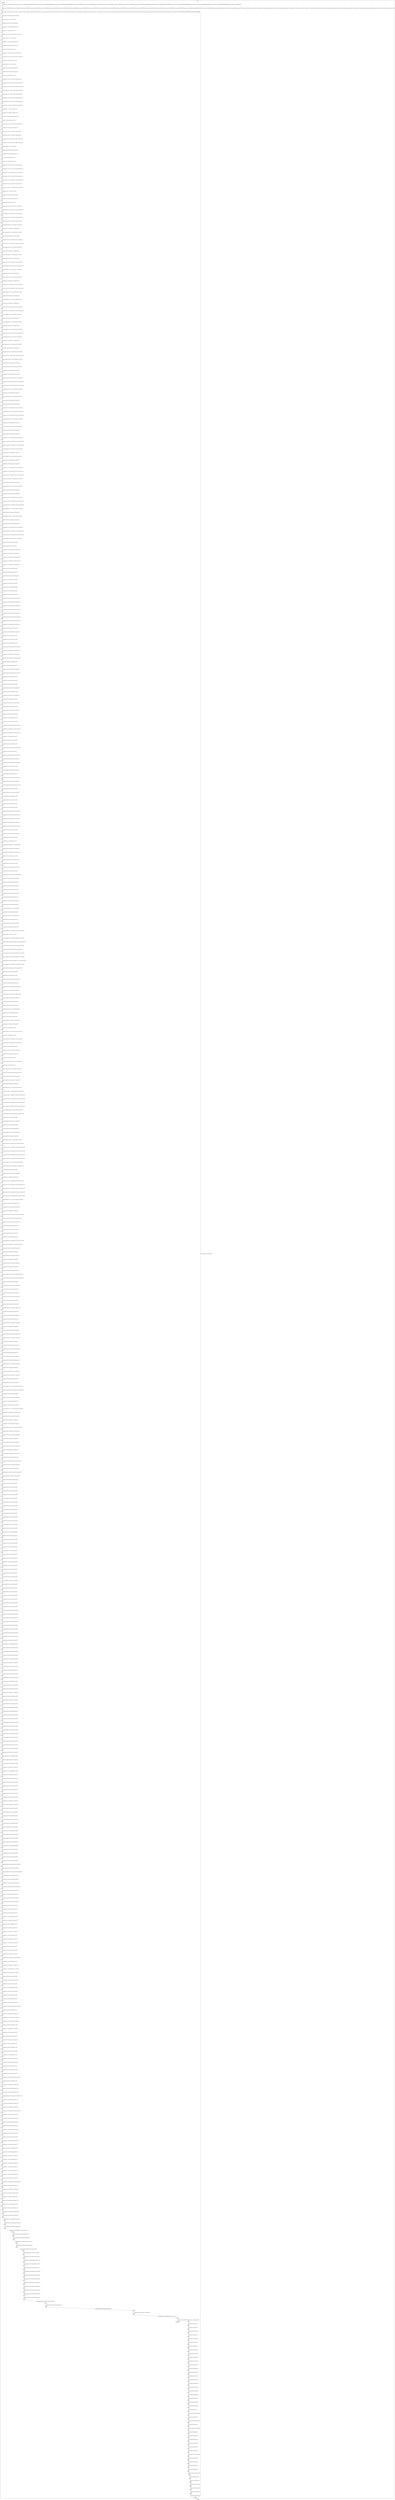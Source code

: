 digraph G {
label="Btor2XCFA";
subgraph cluster_0 {
label="main";
main_init[];
l1[];
l3[];
l4[];
l5[];
l6[];
l7[];
l8[];
l9[];
l10[];
l11[];
l12[];
l13[];
l14[];
l15[];
l16[];
l17[];
l18[];
l19[];
l20[];
l21[];
l22[];
l23[];
l24[];
l25[];
l26[];
l27[];
l28[];
l29[];
l30[];
l31[];
l32[];
l33[];
l34[];
l35[];
l36[];
l37[];
l38[];
l39[];
l40[];
l41[];
l42[];
l43[];
l44[];
l45[];
l46[];
l47[];
l48[];
l49[];
l50[];
l51[];
l52[];
l53[];
l54[];
l55[];
l56[];
l57[];
l58[];
l59[];
l60[];
l61[];
l62[];
l63[];
l64[];
l65[];
l66[];
l67[];
l68[];
l69[];
l70[];
l71[];
l72[];
l73[];
l74[];
l75[];
l76[];
l77[];
l78[];
l79[];
l80[];
l81[];
l82[];
l83[];
l84[];
l85[];
l86[];
l87[];
l88[];
l89[];
l90[];
l91[];
l92[];
l93[];
l94[];
l95[];
l96[];
l97[];
l98[];
l99[];
l100[];
l101[];
l102[];
l103[];
l104[];
l105[];
l106[];
l107[];
l108[];
l109[];
l110[];
l111[];
l112[];
l113[];
l114[];
l115[];
l116[];
l117[];
l118[];
l119[];
l120[];
l121[];
l122[];
l123[];
l124[];
l125[];
l126[];
l127[];
l128[];
l129[];
l130[];
l131[];
l132[];
l133[];
l134[];
l135[];
l136[];
l137[];
l138[];
l139[];
l140[];
l141[];
l142[];
l143[];
l144[];
l145[];
l146[];
l147[];
l148[];
l149[];
l150[];
l151[];
l152[];
l153[];
l154[];
l155[];
l156[];
l157[];
l158[];
l159[];
l160[];
l161[];
l162[];
l163[];
l164[];
l165[];
l166[];
l167[];
l168[];
l169[];
l170[];
l171[];
l172[];
l173[];
l174[];
l175[];
l176[];
l177[];
l178[];
l179[];
l180[];
l181[];
l182[];
l183[];
l184[];
l185[];
l186[];
l187[];
l188[];
l189[];
l190[];
l191[];
l192[];
l193[];
l194[];
l195[];
l196[];
l197[];
l198[];
l199[];
l200[];
l201[];
l202[];
l203[];
l204[];
l205[];
l206[];
l207[];
l208[];
l209[];
l210[];
l211[];
l212[];
l213[];
l214[];
l215[];
l216[];
l217[];
l218[];
l219[];
l220[];
l221[];
l222[];
l223[];
l224[];
l225[];
l226[];
l227[];
l228[];
l229[];
l230[];
l231[];
l232[];
l233[];
l234[];
l235[];
l236[];
l237[];
l238[];
l239[];
l240[];
l241[];
l242[];
l243[];
l244[];
l245[];
l246[];
l247[];
l248[];
l249[];
l250[];
l251[];
l252[];
l253[];
l254[];
l255[];
l256[];
l257[];
l258[];
l259[];
l260[];
l261[];
l262[];
l263[];
l264[];
l265[];
l266[];
l267[];
l268[];
l269[];
l270[];
l271[];
l272[];
l273[];
l274[];
l275[];
l276[];
l277[];
l278[];
l279[];
l280[];
l281[];
l282[];
l283[];
l284[];
l285[];
l286[];
l287[];
l288[];
l289[];
l290[];
l291[];
l292[];
l293[];
l294[];
l295[];
l296[];
l297[];
l298[];
l299[];
l300[];
l301[];
l302[];
l303[];
l304[];
l305[];
l306[];
l307[];
l308[];
l309[];
l310[];
l311[];
l312[];
l313[];
l314[];
l315[];
l316[];
l317[];
l318[];
l319[];
l320[];
l321[];
l322[];
l323[];
l324[];
l325[];
l326[];
l327[];
l328[];
l329[];
l330[];
l331[];
l332[];
l333[];
l334[];
l335[];
l336[];
l337[];
l338[];
l339[];
l340[];
l341[];
l342[];
l343[];
l344[];
l345[];
l346[];
l347[];
l348[];
l349[];
l350[];
l351[];
l352[];
l353[];
l354[];
l355[];
l356[];
l357[];
l358[];
l359[];
l360[];
l361[];
l362[];
l363[];
l364[];
l365[];
l366[];
l367[];
l368[];
l369[];
l370[];
l371[];
l372[];
l373[];
l374[];
l375[];
l376[];
l377[];
l378[];
l379[];
l380[];
l381[];
l382[];
l383[];
l384[];
l385[];
l386[];
l387[];
l388[];
l389[];
l390[];
l391[];
l392[];
l393[];
l394[];
l395[];
l396[];
l397[];
l398[];
l399[];
l400[];
l401[];
l402[];
l403[];
l404[];
l405[];
l406[];
l407[];
l408[];
l409[];
l410[];
l411[];
l412[];
l413[];
l414[];
l415[];
l416[];
l417[];
l418[];
l419[];
l420[];
l421[];
l422[];
l423[];
l424[];
l425[];
l426[];
l427[];
l428[];
l429[];
l430[];
l431[];
l432[];
l433[];
l434[];
l435[];
l436[];
l437[];
l438[];
l439[];
l440[];
l441[];
l442[];
l443[];
l444[];
l445[];
l446[];
l447[];
l448[];
l449[];
l450[];
l451[];
l452[];
l453[];
l454[];
l455[];
l456[];
l457[];
l458[];
l459[];
l460[];
l461[];
l462[];
l463[];
l464[];
l465[];
l466[];
l467[];
l468[];
l469[];
l470[];
l471[];
l472[];
l473[];
l474[];
l475[];
l476[];
l477[];
l478[];
l479[];
l480[];
l481[];
l482[];
l483[];
l484[];
l485[];
l486[];
l487[];
l488[];
l489[];
l490[];
l491[];
l492[];
l493[];
l494[];
l495[];
l496[];
l497[];
l498[];
l499[];
l500[];
l501[];
l502[];
l503[];
l504[];
l505[];
l506[];
l507[];
l508[];
l509[];
l510[];
l511[];
l512[];
l513[];
l514[];
l515[];
l516[];
l517[];
l518[];
l519[];
l520[];
l521[];
l522[];
l523[];
l524[];
l525[];
l526[];
l527[];
l528[];
l529[];
l530[];
l531[];
l532[];
l533[];
l534[];
l535[];
l536[];
l537[];
l538[];
l539[];
l540[];
l541[];
l542[];
l543[];
l544[];
l545[];
l546[];
l547[];
l548[];
l549[];
l550[];
l551[];
l552[];
l553[];
l554[];
l555[];
l556[];
l557[];
l558[];
l559[];
l560[];
l561[];
l562[];
l563[];
l564[];
l565[];
l566[];
l567[];
l568[];
l569[];
l570[];
l571[];
l572[];
l573[];
l574[];
l575[];
l576[];
l577[];
l578[];
l579[];
l580[];
l581[];
l582[];
l583[];
l584[];
l585[];
l586[];
l587[];
l588[];
l589[];
l590[];
l591[];
l592[];
l593[];
l594[];
l595[];
l596[];
l597[];
l598[];
l599[];
l600[];
l601[];
l602[];
l603[];
l604[];
l605[];
l606[];
l607[];
l608[];
l609[];
l610[];
l611[];
l612[];
l613[];
l614[];
l615[];
l616[];
l617[];
l618[];
l619[];
l620[];
l621[];
main_error[];
l622[];
l623[];
l624[];
l625[];
l626[];
l627[];
l628[];
l629[];
l630[];
l631[];
l632[];
l633[];
l634[];
l635[];
l636[];
l637[];
l638[];
l639[];
l640[];
l641[];
l642[];
l643[];
l644[];
l645[];
l646[];
l647[];
l648[];
l649[];
l650[];
l651[];
l652[];
l653[];
l654[];
l655[];
l656[];
l657[];
l658[];
l659[];
l660[];
l661[];
l662[];
l663[];
l664[];
l665[];
l666[];
l667[];
l668[];
l669[];
main_init -> l1 [label="[(assign const_5 #b00000000),(assign const_52 #b0),(assign const_106 #b00000000000000000000000000000001),(assign const_107 #b000000000000000000000000),(assign const_110 #b00000000000000000000000000000110),(assign const_130 #b00000001),(assign const_164 #b00000000),(assign const_210 #b00000010),(assign const_218 #b00000011),(assign const_226 #b00000100),(assign const_234 #b00000101),(assign const_242 #b00000000000000000000000000000000),(assign const_261 #b00000000000000000000000000000010),(assign const_271 #b00000000000000000000000000000011),(assign const_281 #b00000000000000000000000000000100),(assign const_291 #b00000000000000000000000000000101),(assign const_578 #b00000110)] "];
l3 -> l4 [label="[(havoc input_105),(havoc input_115),(havoc input_120),(havoc input_124),(havoc input_125),(havoc input_126),(havoc input_127),(havoc input_128),(havoc input_129),(havoc input_132),(havoc input_137),(havoc input_154),(havoc input_157),(havoc input_158),(havoc input_163),(havoc input_169),(havoc input_171),(havoc input_172),(havoc input_179),(havoc input_180),(havoc input_302),(havoc input_309),(havoc input_318),(havoc input_320),(havoc input_322),(havoc input_324),(havoc input_326),(havoc input_328),(havoc input_368),(havoc input_370),(havoc input_372),(havoc input_380),(havoc input_398),(havoc input_400),(havoc input_402)] "];
l4 -> l5 [label="[(assign binary_103 (bvand state_61 (bvnot state_101)))] "];
l5 -> l6 [label="[(assign binary_108 (++ const_107 state_6))] "];
l6 -> l7 [label="[(assign binary_109 (bvadd const_106 binary_108))] "];
l7 -> l8 [label="[(assign binary_111 (bvsrem binary_109 const_110))] "];
l8 -> l9 [label="[(assign slice_112 (extract binary_111 0 8))] "];
l9 -> l10 [label="[(assign ternary_113 (ite (= input_105 #b1) slice_112 state_6))] "];
l10 -> l11 [label="[(assign binary_116 (++ const_107 state_24))] "];
l11 -> l12 [label="[(assign binary_117 (bvadd const_106 binary_116))] "];
l12 -> l13 [label="[(assign binary_118 (bvsrem binary_117 const_110))] "];
l13 -> l14 [label="[(assign slice_119 (extract binary_118 0 8))] "];
l14 -> l15 [label="[(assign ternary_121 (ite (= input_120 #b1) state_20 state_8))] "];
l15 -> l16 [label="[(assign ternary_122 (ite (= input_115 #b1) slice_119 ternary_121))] "];
l16 -> l17 [label="[(assign binary_131 (bvxor const_130 state_12))] "];
l17 -> l18 [label="[(assign binary_133 (++ const_107 state_14))] "];
l18 -> l19 [label="[(assign binary_134 (bvadd const_106 binary_133))] "];
l19 -> l20 [label="[(assign binary_135 (bvsrem binary_134 const_110))] "];
l20 -> l21 [label="[(assign slice_136 (extract binary_135 0 8))] "];
l21 -> l22 [label="[(assign ternary_138 (ite (= input_137 #b1) state_16 state_10))] "];
l22 -> l23 [label="[(assign ternary_139 (ite (= input_132 #b1) slice_136 ternary_138))] "];
l23 -> l24 [label="[(assign ternary_140 (ite (= input_129 #b1) binary_131 ternary_139))] "];
l24 -> l25 [label="[(assign ternary_141 (ite (= input_128 #b1) state_24 ternary_140))] "];
l25 -> l26 [label="[(assign ternary_142 (ite (= input_127 #b1) state_26 ternary_141))] "];
l26 -> l27 [label="[(assign ternary_143 (ite (= input_126 #b1) state_18 ternary_142))] "];
l27 -> l28 [label="[(assign ternary_144 (ite (= input_125 #b1) state_20 ternary_143))] "];
l28 -> l29 [label="[(assign ternary_145 (ite (= input_124 #b1) slice_119 ternary_144))] "];
l29 -> l30 [label="[(assign binary_147 (++ const_107 binary_131))] "];
l30 -> l31 [label="[(assign binary_148 (bvadd const_106 binary_147))] "];
l31 -> l32 [label="[(assign binary_149 (bvsrem binary_148 const_110))] "];
l32 -> l33 [label="[(assign slice_150 (extract binary_149 0 8))] "];
l33 -> l34 [label="[(assign ternary_151 (ite (= input_129 #b1) slice_150 binary_131))] "];
l34 -> l35 [label="[(assign binary_152 (bvxor const_130 ternary_151))] "];
l35 -> l36 [label="[(assign ternary_155 (ite (= input_154 #b1) state_16 state_14))] "];
l36 -> l37 [label="[(assign ternary_159 (ite (= input_105 #b1) state_6 state_16))] "];
l37 -> l38 [label="[(assign ternary_160 (ite (= input_158 #b1) state_10 ternary_159))] "];
l38 -> l39 [label="[(assign ternary_161 (ite (= input_157 #b1) state_10 ternary_160))] "];
l39 -> l40 [label="[(assign binary_165 (++ const_107 state_18))] "];
l40 -> l41 [label="[(assign binary_166 (bvadd const_106 binary_165))] "];
l41 -> l42 [label="[(assign binary_167 (bvsrem binary_166 const_110))] "];
l42 -> l43 [label="[(assign slice_168 (extract binary_167 0 8))] "];
l43 -> l44 [label="[(assign slice_170 (extract binary_166 0 8))] "];
l44 -> l45 [label="[(assign ternary_173 (ite (= input_172 #b1) slice_119 state_18))] "];
l45 -> l46 [label="[(assign ternary_174 (ite (= input_171 #b1) slice_168 ternary_173))] "];
l46 -> l47 [label="[(assign ternary_175 (ite (= input_169 #b1) slice_170 ternary_174))] "];
l47 -> l48 [label="[(assign ternary_176 (ite (= input_126 #b1) slice_168 ternary_175))] "];
l48 -> l49 [label="[(assign ternary_177 (ite (= input_163 #b1) const_164 ternary_176))] "];
l49 -> l50 [label="[(assign ternary_181 (ite (= input_180 #b1) state_10 state_20))] "];
l50 -> l51 [label="[(assign ternary_182 (ite (= input_179 #b1) state_10 ternary_181))] "];
l51 -> l52 [label="[(assign binary_184 (++ const_107 state_22))] "];
l52 -> l53 [label="[(assign binary_185 (bvadd const_106 binary_184))] "];
l53 -> l54 [label="[(assign binary_186 (bvsrem binary_185 const_110))] "];
l54 -> l55 [label="[(assign slice_187 (extract binary_186 0 8))] "];
l55 -> l56 [label="[(assign ternary_188 (ite (= input_120 #b1) slice_187 state_22))] "];
l56 -> l57 [label="[(assign ternary_189 (ite (= input_128 #b1) const_164 ternary_188))] "];
l57 -> l58 [label="[(assign ternary_191 (ite (= input_120 #b1) slice_119 state_24))] "];
l58 -> l59 [label="[(assign ternary_192 (ite (= input_115 #b1) slice_119 ternary_191))] "];
l59 -> l60 [label="[(assign ternary_194 (ite (= input_128 #b1) state_24 state_26))] "];
l60 -> l61 [label="[(assign comparison_196 (ite (= const_164 slice_119) #b1 #b0))] "];
l61 -> l62 [label="[(assign binary_197 (bvand input_115 comparison_196))] "];
l62 -> l63 [label="[(assign comparison_198 (ite (= const_164 state_20) #b1 #b0))] "];
l63 -> l64 [label="[(assign binary_199 (bvand input_172 comparison_198))] "];
l64 -> l65 [label="[(assign ternary_200 (ite (= binary_199 #b1) const_130 state_28))] "];
l65 -> l66 [label="[(assign ternary_201 (ite (= binary_197 #b1) const_164 ternary_200))] "];
l66 -> l67 [label="[(assign comparison_203 (ite (= const_130 slice_119) #b1 #b0))] "];
l67 -> l68 [label="[(assign binary_204 (bvand input_115 comparison_203))] "];
l68 -> l69 [label="[(assign comparison_205 (ite (= const_130 state_20) #b1 #b0))] "];
l69 -> l70 [label="[(assign binary_206 (bvand input_172 comparison_205))] "];
l70 -> l71 [label="[(assign ternary_207 (ite (= binary_206 #b1) const_130 state_30))] "];
l71 -> l72 [label="[(assign ternary_208 (ite (= binary_204 #b1) const_164 ternary_207))] "];
l72 -> l73 [label="[(assign comparison_211 (ite (= const_210 slice_119) #b1 #b0))] "];
l73 -> l74 [label="[(assign binary_212 (bvand input_115 comparison_211))] "];
l74 -> l75 [label="[(assign comparison_213 (ite (= const_210 state_20) #b1 #b0))] "];
l75 -> l76 [label="[(assign binary_214 (bvand input_172 comparison_213))] "];
l76 -> l77 [label="[(assign ternary_215 (ite (= binary_214 #b1) const_130 state_32))] "];
l77 -> l78 [label="[(assign ternary_216 (ite (= binary_212 #b1) const_164 ternary_215))] "];
l78 -> l79 [label="[(assign comparison_219 (ite (= const_218 slice_119) #b1 #b0))] "];
l79 -> l80 [label="[(assign binary_220 (bvand input_115 comparison_219))] "];
l80 -> l81 [label="[(assign comparison_221 (ite (= const_218 state_20) #b1 #b0))] "];
l81 -> l82 [label="[(assign binary_222 (bvand input_172 comparison_221))] "];
l82 -> l83 [label="[(assign ternary_223 (ite (= binary_222 #b1) const_130 state_34))] "];
l83 -> l84 [label="[(assign ternary_224 (ite (= binary_220 #b1) const_164 ternary_223))] "];
l84 -> l85 [label="[(assign comparison_227 (ite (= const_226 slice_119) #b1 #b0))] "];
l85 -> l86 [label="[(assign binary_228 (bvand input_115 comparison_227))] "];
l86 -> l87 [label="[(assign comparison_229 (ite (= const_226 state_20) #b1 #b0))] "];
l87 -> l88 [label="[(assign binary_230 (bvand input_172 comparison_229))] "];
l88 -> l89 [label="[(assign ternary_231 (ite (= binary_230 #b1) const_130 state_36))] "];
l89 -> l90 [label="[(assign ternary_232 (ite (= binary_228 #b1) const_164 ternary_231))] "];
l90 -> l91 [label="[(assign comparison_235 (ite (= const_234 slice_119) #b1 #b0))] "];
l91 -> l92 [label="[(assign binary_236 (bvand input_115 comparison_235))] "];
l92 -> l93 [label="[(assign comparison_237 (ite (= const_234 state_20) #b1 #b0))] "];
l93 -> l94 [label="[(assign binary_238 (bvand input_172 comparison_237))] "];
l94 -> l95 [label="[(assign ternary_239 (ite (= binary_238 #b1) const_130 state_38))] "];
l95 -> l96 [label="[(assign ternary_240 (ite (= binary_236 #b1) const_164 ternary_239))] "];
l96 -> l97 [label="[(assign comparison_243 (ite (= const_242 binary_118) #b1 #b0))] "];
l97 -> l98 [label="[(assign binary_244 (bvand comparison_243 input_124))] "];
l98 -> l99 [label="[(assign comparison_245 (ite (= const_164 state_18) #b1 #b0))] "];
l99 -> l100 [label="[(assign binary_246 (bvand comparison_245 input_126))] "];
l100 -> l101 [label="[(assign binary_247 (bvand comparison_245 input_169))] "];
l101 -> l102 [label="[(assign ternary_248 (ite (= binary_247 #b1) const_164 state_40))] "];
l102 -> l103 [label="[(assign ternary_249 (ite (= binary_246 #b1) const_130 ternary_248))] "];
l103 -> l104 [label="[(assign ternary_250 (ite (= binary_244 #b1) const_130 ternary_249))] "];
l104 -> l105 [label="[(assign comparison_252 (ite (= const_106 binary_118) #b1 #b0))] "];
l105 -> l106 [label="[(assign binary_253 (bvand comparison_252 input_124))] "];
l106 -> l107 [label="[(assign comparison_254 (ite (= const_130 state_18) #b1 #b0))] "];
l107 -> l108 [label="[(assign binary_255 (bvand comparison_254 input_126))] "];
l108 -> l109 [label="[(assign binary_256 (bvand comparison_254 input_169))] "];
l109 -> l110 [label="[(assign ternary_257 (ite (= binary_256 #b1) const_164 state_42))] "];
l110 -> l111 [label="[(assign ternary_258 (ite (= binary_255 #b1) const_130 ternary_257))] "];
l111 -> l112 [label="[(assign ternary_259 (ite (= binary_253 #b1) const_130 ternary_258))] "];
l112 -> l113 [label="[(assign comparison_262 (ite (= const_261 binary_118) #b1 #b0))] "];
l113 -> l114 [label="[(assign binary_263 (bvand comparison_262 input_124))] "];
l114 -> l115 [label="[(assign comparison_264 (ite (= const_210 state_18) #b1 #b0))] "];
l115 -> l116 [label="[(assign binary_265 (bvand comparison_264 input_126))] "];
l116 -> l117 [label="[(assign binary_266 (bvand comparison_264 input_169))] "];
l117 -> l118 [label="[(assign ternary_267 (ite (= binary_266 #b1) const_164 state_44))] "];
l118 -> l119 [label="[(assign ternary_268 (ite (= binary_265 #b1) const_130 ternary_267))] "];
l119 -> l120 [label="[(assign ternary_269 (ite (= binary_263 #b1) const_130 ternary_268))] "];
l120 -> l121 [label="[(assign comparison_272 (ite (= const_271 binary_118) #b1 #b0))] "];
l121 -> l122 [label="[(assign binary_273 (bvand comparison_272 input_124))] "];
l122 -> l123 [label="[(assign comparison_274 (ite (= const_218 state_18) #b1 #b0))] "];
l123 -> l124 [label="[(assign binary_275 (bvand comparison_274 input_126))] "];
l124 -> l125 [label="[(assign binary_276 (bvand comparison_274 input_169))] "];
l125 -> l126 [label="[(assign ternary_277 (ite (= binary_276 #b1) const_164 state_46))] "];
l126 -> l127 [label="[(assign ternary_278 (ite (= binary_275 #b1) const_130 ternary_277))] "];
l127 -> l128 [label="[(assign ternary_279 (ite (= binary_273 #b1) const_130 ternary_278))] "];
l128 -> l129 [label="[(assign comparison_282 (ite (= const_281 binary_118) #b1 #b0))] "];
l129 -> l130 [label="[(assign binary_283 (bvand comparison_282 input_124))] "];
l130 -> l131 [label="[(assign comparison_284 (ite (= const_226 state_18) #b1 #b0))] "];
l131 -> l132 [label="[(assign binary_285 (bvand comparison_284 input_126))] "];
l132 -> l133 [label="[(assign binary_286 (bvand comparison_284 input_169))] "];
l133 -> l134 [label="[(assign ternary_287 (ite (= binary_286 #b1) const_164 state_48))] "];
l134 -> l135 [label="[(assign ternary_288 (ite (= binary_285 #b1) const_130 ternary_287))] "];
l135 -> l136 [label="[(assign ternary_289 (ite (= binary_283 #b1) const_130 ternary_288))] "];
l136 -> l137 [label="[(assign comparison_292 (ite (= const_291 binary_118) #b1 #b0))] "];
l137 -> l138 [label="[(assign binary_293 (bvand comparison_292 input_124))] "];
l138 -> l139 [label="[(assign comparison_294 (ite (= const_234 state_18) #b1 #b0))] "];
l139 -> l140 [label="[(assign binary_295 (bvand comparison_294 input_126))] "];
l140 -> l141 [label="[(assign binary_296 (bvand comparison_294 input_169))] "];
l141 -> l142 [label="[(assign ternary_297 (ite (= binary_296 #b1) const_164 state_50))] "];
l142 -> l143 [label="[(assign ternary_298 (ite (= binary_295 #b1) const_130 ternary_297))] "];
l143 -> l144 [label="[(assign ternary_299 (ite (= binary_293 #b1) const_130 ternary_298))] "];
l144 -> l145 [label="[(assign binary_303 (bvand (bvnot state_55) (bvnot input_302)))] "];
l145 -> l146 [label="[(assign binary_304 (bvor binary_303 input_105))] "];
l146 -> l147 [label="[(assign binary_306 (bvor state_57 input_302))] "];
l147 -> l148 [label="[(assign binary_307 (bvand binary_306 (bvnot input_105)))] "];
l148 -> l149 [label="[(assign binary_310 (bvor (bvnot state_59) input_309))] "];
l149 -> l150 [label="[(assign binary_311 (bvand binary_310 (bvnot input_120)))] "];
l150 -> l151 [label="[(assign binary_312 (bvand binary_311 (bvnot input_115)))] "];
l151 -> l152 [label="[(assign binary_314 (bvand state_61 (bvnot input_309)))] "];
l152 -> l153 [label="[(assign binary_315 (bvor binary_314 input_120))] "];
l153 -> l154 [label="[(assign binary_316 (bvor binary_315 input_115))] "];
l154 -> l155 [label="[(assign binary_319 (bvor (bvnot state_63) input_318))] "];
l155 -> l156 [label="[(assign binary_321 (bvor binary_319 input_320))] "];
l156 -> l157 [label="[(assign binary_323 (bvor binary_321 input_322))] "];
l157 -> l158 [label="[(assign binary_325 (bvor binary_323 input_324))] "];
l158 -> l159 [label="[(assign binary_327 (bvor binary_325 input_326))] "];
l159 -> l160 [label="[(assign binary_329 (bvor binary_327 input_328))] "];
l160 -> l161 [label="[(assign binary_330 (bvand binary_329 (bvnot input_137)))] "];
l161 -> l162 [label="[(assign binary_331 (bvand binary_330 (bvnot input_132)))] "];
l162 -> l163 [label="[(assign binary_332 (bvand binary_331 (bvnot input_129)))] "];
l163 -> l164 [label="[(assign binary_333 (bvand binary_332 (bvnot input_128)))] "];
l164 -> l165 [label="[(assign binary_334 (bvand binary_333 (bvnot input_127)))] "];
l165 -> l166 [label="[(assign binary_335 (bvand binary_334 (bvnot input_126)))] "];
l166 -> l167 [label="[(assign binary_336 (bvand binary_335 (bvnot input_125)))] "];
l167 -> l168 [label="[(assign binary_337 (bvand binary_336 (bvnot input_124)))] "];
l168 -> l169 [label="[(assign binary_338 (bvor binary_337 input_179))] "];
l169 -> l170 [label="[(assign binary_340 (bvand state_65 (bvnot input_318)))] "];
l170 -> l171 [label="[(assign binary_341 (bvor binary_340 input_137))] "];
l171 -> l172 [label="[(assign binary_342 (bvor binary_341 input_132))] "];
l172 -> l173 [label="[(assign binary_343 (bvor binary_342 input_129))] "];
l173 -> l174 [label="[(assign binary_344 (bvand binary_343 (bvnot input_180)))] "];
l174 -> l175 [label="[(assign binary_345 (bvand binary_344 (bvnot input_179)))] "];
l175 -> l176 [label="[(assign binary_347 (bvand state_67 (bvnot input_320)))] "];
l176 -> l177 [label="[(assign binary_348 (bvand binary_347 (bvnot input_158)))] "];
l177 -> l178 [label="[(assign binary_349 (bvor binary_348 input_128))] "];
l178 -> l179 [label="[(assign binary_350 (bvor binary_349 input_127))] "];
l179 -> l180 [label="[(assign binary_352 (bvand state_69 (bvnot input_322)))] "];
l180 -> l181 [label="[(assign binary_353 (bvand binary_352 (bvnot input_157)))] "];
l181 -> l182 [label="[(assign binary_354 (bvor binary_353 input_126))] "];
l182 -> l183 [label="[(assign binary_355 (bvor binary_354 input_125))] "];
l183 -> l184 [label="[(assign binary_356 (bvor binary_355 input_124))] "];
l184 -> l185 [label="[(assign binary_358 (bvand state_71 (bvnot input_324)))] "];
l185 -> l186 [label="[(assign binary_359 (bvor binary_358 input_180))] "];
l186 -> l187 [label="[(assign binary_361 (bvand state_73 (bvnot input_326)))] "];
l187 -> l188 [label="[(assign binary_362 (bvor binary_361 input_158))] "];
l188 -> l189 [label="[(assign binary_364 (bvand state_75 (bvnot input_328)))] "];
l189 -> l190 [label="[(assign binary_365 (bvor binary_364 input_157))] "];
l190 -> l191 [label="[(assign binary_367 (bvor (bvnot state_77) input_154))] "];
l191 -> l192 [label="[(assign binary_369 (bvor binary_367 input_368))] "];
l192 -> l193 [label="[(assign binary_371 (bvor binary_369 input_370))] "];
l193 -> l194 [label="[(assign binary_373 (bvor binary_371 input_372))] "];
l194 -> l195 [label="[(assign binary_374 (bvand binary_373 (bvnot input_105)))] "];
l195 -> l196 [label="[(assign binary_375 (bvand binary_374 (bvnot input_158)))] "];
l196 -> l197 [label="[(assign binary_376 (bvand binary_375 (bvnot input_157)))] "];
l197 -> l198 [label="[(assign binary_377 (bvor binary_376 input_137))] "];
l198 -> l199 [label="[(assign binary_378 (bvor binary_377 input_132))] "];
l199 -> l200 [label="[(assign binary_379 (bvor binary_378 input_129))] "];
l200 -> l201 [label="[(assign binary_381 (bvand binary_379 (bvnot input_380)))] "];
l201 -> l202 [label="[(assign binary_383 (bvor state_79 input_105))] "];
l202 -> l203 [label="[(assign binary_384 (bvand binary_383 (bvnot input_129)))] "];
l203 -> l204 [label="[(assign binary_386 (bvand state_81 (bvnot input_154)))] "];
l204 -> l205 [label="[(assign binary_387 (bvand binary_386 (bvnot input_368)))] "];
l205 -> l206 [label="[(assign binary_388 (bvor binary_387 input_158))] "];
l206 -> l207 [label="[(assign binary_390 (bvand state_83 (bvnot input_370)))] "];
l207 -> l208 [label="[(assign binary_391 (bvor binary_390 input_157))] "];
l208 -> l209 [label="[(assign binary_392 (bvand binary_391 (bvnot input_137)))] "];
l209 -> l210 [label="[(assign binary_394 (bvand state_85 (bvnot input_372)))] "];
l210 -> l211 [label="[(assign binary_395 (bvand binary_394 (bvnot input_132)))] "];
l211 -> l212 [label="[(assign binary_396 (bvor binary_395 input_380))] "];
l212 -> l213 [label="[(assign binary_399 (bvor (bvnot state_87) input_398))] "];
l213 -> l214 [label="[(assign binary_401 (bvor binary_399 input_400))] "];
l214 -> l215 [label="[(assign binary_403 (bvor binary_401 input_402))] "];
l215 -> l216 [label="[(assign binary_404 (bvor binary_403 input_127))] "];
l216 -> l217 [label="[(assign binary_405 (bvor binary_404 input_125))] "];
l217 -> l218 [label="[(assign binary_406 (bvand binary_405 (bvnot input_180)))] "];
l218 -> l219 [label="[(assign binary_407 (bvand binary_406 (bvnot input_179)))] "];
l219 -> l220 [label="[(assign binary_408 (bvand binary_407 (bvnot input_163)))] "];
l220 -> l221 [label="[(assign binary_410 (bvand state_89 (bvnot input_172)))] "];
l221 -> l222 [label="[(assign binary_411 (bvand binary_410 (bvnot input_120)))] "];
l222 -> l223 [label="[(assign binary_412 (bvor binary_411 input_180))] "];
l223 -> l224 [label="[(assign binary_414 (bvand state_91 (bvnot input_400)))] "];
l224 -> l225 [label="[(assign binary_415 (bvor binary_414 input_120))] "];
l225 -> l226 [label="[(assign binary_417 (bvor state_93 input_172))] "];
l226 -> l227 [label="[(assign binary_418 (bvand binary_417 (bvnot input_398)))] "];
l227 -> l228 [label="[(assign binary_420 (bvand state_95 (bvnot input_402)))] "];
l228 -> l229 [label="[(assign binary_421 (bvand binary_420 (bvnot input_125)))] "];
l229 -> l230 [label="[(assign binary_422 (bvor binary_421 input_179))] "];
l230 -> l231 [label="[(assign binary_424 (bvand state_97 (bvnot input_124)))] "];
l231 -> l232 [label="[(assign binary_425 (bvor binary_424 input_163))] "];
l232 -> l233 [label="[(assign binary_427 (bvand state_99 (bvnot input_127)))] "];
l233 -> l234 [label="[(assign binary_428 (bvor binary_427 input_124))] "];
l234 -> l235 [label="[(assign binary_430 (bvor (bvnot state_55) (bvnot input_302)))] "];
l235 -> l236 [label="[(assign binary_431 (bvor state_61 (bvnot input_309)))] "];
l236 -> l237 [label="[(assign binary_432 (bvand binary_430 binary_431))] "];
l237 -> l238 [label="[(assign binary_433 (bvor state_65 (bvnot input_318)))] "];
l238 -> l239 [label="[(assign binary_434 (bvand binary_432 binary_433))] "];
l239 -> l240 [label="[(assign binary_435 (bvor state_67 (bvnot input_320)))] "];
l240 -> l241 [label="[(assign binary_436 (bvand binary_434 binary_435))] "];
l241 -> l242 [label="[(assign binary_437 (bvor state_69 (bvnot input_322)))] "];
l242 -> l243 [label="[(assign binary_438 (bvand binary_436 binary_437))] "];
l243 -> l244 [label="[(assign binary_439 (bvor state_71 (bvnot input_324)))] "];
l244 -> l245 [label="[(assign binary_440 (bvand binary_438 binary_439))] "];
l245 -> l246 [label="[(assign binary_441 (bvor state_73 (bvnot input_326)))] "];
l246 -> l247 [label="[(assign binary_442 (bvand binary_440 binary_441))] "];
l247 -> l248 [label="[(assign binary_443 (bvor state_75 (bvnot input_328)))] "];
l248 -> l249 [label="[(assign binary_444 (bvand binary_442 binary_443))] "];
l249 -> l250 [label="[(assign comparison_445 (ite (bvule binary_147 binary_133) #b1 #b0))] "];
l250 -> l251 [label="[(assign binary_446 (++ const_107 state_16))] "];
l251 -> l252 [label="[(assign comparison_447 (ite (bvule binary_446 binary_133) #b1 #b0))] "];
l252 -> l253 [label="[(assign binary_448 (bvand (bvnot comparison_445) (bvnot comparison_447)))] "];
l253 -> l254 [label="[(assign comparison_449 (ite (bvule binary_147 binary_446) #b1 #b0))] "];
l254 -> l255 [label="[(assign binary_450 (bvand binary_448 (bvnot comparison_449)))] "];
l255 -> l256 [label="[(assign comparison_451 (ite (bvule binary_133 binary_147) #b1 #b0))] "];
l256 -> l257 [label="[(assign comparison_452 (ite (bvule binary_446 binary_147) #b1 #b0))] "];
l257 -> l258 [label="[(assign binary_453 (bvand (bvnot comparison_451) (bvnot comparison_452)))] "];
l258 -> l259 [label="[(assign comparison_454 (ite (bvule binary_133 binary_446) #b1 #b0))] "];
l259 -> l260 [label="[(assign binary_455 (bvand binary_453 (bvnot comparison_454)))] "];
l260 -> l261 [label="[(assign binary_456 (bvor binary_450 binary_455))] "];
l261 -> l262 [label="[(assign binary_457 (bvand state_81 binary_456))] "];
l262 -> l263 [label="[(assign binary_458 (bvor (bvnot input_154) binary_457))] "];
l263 -> l264 [label="[(assign binary_459 (bvand binary_444 binary_458))] "];
l264 -> l265 [label="[(assign binary_460 (bvor comparison_445 comparison_447))] "];
l265 -> l266 [label="[(assign binary_461 (bvor comparison_449 binary_460))] "];
l266 -> l267 [label="[(assign binary_462 (bvor comparison_451 comparison_452))] "];
l267 -> l268 [label="[(assign binary_463 (bvor comparison_454 binary_462))] "];
l268 -> l269 [label="[(assign binary_464 (bvand binary_461 binary_463))] "];
l269 -> l270 [label="[(assign binary_465 (bvand state_81 binary_464))] "];
l270 -> l271 [label="[(assign binary_466 (bvor (bvnot input_368) binary_465))] "];
l271 -> l272 [label="[(assign binary_467 (bvand binary_459 binary_466))] "];
l272 -> l273 [label="[(assign binary_468 (bvand state_83 binary_464))] "];
l273 -> l274 [label="[(assign binary_469 (bvor (bvnot input_370) binary_468))] "];
l274 -> l275 [label="[(assign binary_470 (bvand binary_467 binary_469))] "];
l275 -> l276 [label="[(assign slice_471 (extract binary_135 8 32))] "];
l276 -> l277 [label="[(assign comparison_472 (ite (= const_107 slice_471) #b1 #b0))] "];
l277 -> l278 [label="[(assign slice_473 (extract binary_135 0 8))] "];
l278 -> l279 [label="[(assign comparison_474 (ite (= binary_131 slice_473) #b1 #b0))] "];
l279 -> l280 [label="[(assign binary_475 (bvand comparison_472 comparison_474))] "];
l280 -> l281 [label="[(assign binary_476 (bvand state_85 binary_475))] "];
l281 -> l282 [label="[(assign binary_477 (bvor (bvnot input_372) binary_476))] "];
l282 -> l283 [label="[(assign binary_478 (bvand binary_470 binary_477))] "];
l283 -> l284 [label="[(assign slice_479 (extract binary_118 8 32))] "];
l284 -> l285 [label="[(assign comparison_480 (ite (= const_107 slice_479) #b1 #b0))] "];
l285 -> l286 [label="[(assign slice_481 (extract binary_118 0 8))] "];
l286 -> l287 [label="[(assign comparison_482 (ite (= state_20 slice_481) #b1 #b0))] "];
l287 -> l288 [label="[(assign binary_483 (bvand comparison_480 comparison_482))] "];
l288 -> l289 [label="[(assign binary_484 (bvand state_89 (bvnot binary_483)))] "];
l289 -> l290 [label="[(assign binary_485 (bvor (bvnot input_172) binary_484))] "];
l290 -> l291 [label="[(assign binary_486 (bvand binary_478 binary_485))] "];
l291 -> l292 [label="[(assign comparison_487 (ite (= state_18 state_20) #b1 #b0))] "];
l292 -> l293 [label="[(assign ternary_488 (ite (= comparison_284 #b1) state_48 state_50))] "];
l293 -> l294 [label="[(assign ternary_489 (ite (= comparison_274 #b1) state_46 ternary_488))] "];
l294 -> l295 [label="[(assign ternary_490 (ite (= comparison_264 #b1) state_44 ternary_489))] "];
l295 -> l296 [label="[(assign ternary_491 (ite (= comparison_254 #b1) state_42 ternary_490))] "];
l296 -> l297 [label="[(assign ternary_492 (ite (= comparison_245 #b1) state_40 ternary_491))] "];
l297 -> l298 [label="[(assign comparison_493 (ite (= const_130 ternary_492) #b1 #b0))] "];
l298 -> l299 [label="[(assign binary_494 (bvand (bvnot comparison_487) comparison_493))] "];
l299 -> l300 [label="[(assign binary_495 (bvand state_93 binary_494))] "];
l300 -> l301 [label="[(assign binary_496 (bvor (bvnot input_171) binary_495))] "];
l301 -> l302 [label="[(assign binary_497 (bvand binary_486 binary_496))] "];
l302 -> l303 [label="[(assign binary_498 (bvand state_93 comparison_487))] "];
l303 -> l304 [label="[(assign binary_499 (bvor (bvnot input_398) binary_498))] "];
l304 -> l305 [label="[(assign binary_500 (bvand binary_497 binary_499))] "];
l305 -> l306 [label="[(assign comparison_501 (ite (= const_130 state_22) #b1 #b0))] "];
l306 -> l307 [label="[(assign ternary_502 (ite (= comparison_282 #b1) state_36 state_38))] "];
l307 -> l308 [label="[(assign ternary_503 (ite (= comparison_272 #b1) state_34 ternary_502))] "];
l308 -> l309 [label="[(assign ternary_504 (ite (= comparison_262 #b1) state_32 ternary_503))] "];
l309 -> l310 [label="[(assign ternary_505 (ite (= comparison_252 #b1) state_30 ternary_504))] "];
l310 -> l311 [label="[(assign ternary_506 (ite (= comparison_243 #b1) state_28 ternary_505))] "];
l311 -> l312 [label="[(assign comparison_507 (ite (= const_164 ternary_506) #b1 #b0))] "];
l312 -> l313 [label="[(assign binary_508 (bvand (bvnot comparison_501) comparison_507))] "];
l313 -> l314 [label="[(assign binary_509 (bvand state_91 binary_508))] "];
l314 -> l315 [label="[(assign binary_510 (bvor (bvnot input_400) binary_509))] "];
l315 -> l316 [label="[(assign binary_511 (bvand binary_500 binary_510))] "];
l316 -> l317 [label="[(assign ternary_512 (ite (= comparison_229 #b1) state_48 state_50))] "];
l317 -> l318 [label="[(assign ternary_513 (ite (= comparison_221 #b1) state_46 ternary_512))] "];
l318 -> l319 [label="[(assign ternary_514 (ite (= comparison_213 #b1) state_44 ternary_513))] "];
l319 -> l320 [label="[(assign ternary_515 (ite (= comparison_205 #b1) state_42 ternary_514))] "];
l320 -> l321 [label="[(assign ternary_516 (ite (= comparison_198 #b1) state_40 ternary_515))] "];
l321 -> l322 [label="[(assign comparison_517 (ite (= const_130 ternary_516) #b1 #b0))] "];
l322 -> l323 [label="[(assign binary_518 (bvand state_95 comparison_517))] "];
l323 -> l324 [label="[(assign binary_519 (bvor (bvnot input_402) binary_518))] "];
l324 -> l325 [label="[(assign binary_520 (bvand binary_511 binary_519))] "];
l325 -> l326 [label="[(assign comparison_521 (ite (bvule const_110 binary_165) #b1 #b0))] "];
l326 -> l327 [label="[(assign binary_522 (bvand state_97 (bvnot comparison_521)))] "];
l327 -> l328 [label="[(assign binary_523 (bvor (bvnot input_169) binary_522))] "];
l328 -> l329 [label="[(assign binary_524 (bvand binary_520 binary_523))] "];
l329 -> l330 [label="[(assign binary_525 (bvand state_57 (bvnot state_77)))] "];
l330 -> l331 [label="[(assign binary_526 (bvadd const_271 binary_133))] "];
l331 -> l332 [label="[(assign binary_527 (bvsrem binary_526 const_110))] "];
l332 -> l333 [label="[(assign comparison_528 (ite (bvule binary_527 binary_147) #b1 #b0))] "];
l333 -> l334 [label="[(assign binary_529 (bvand binary_525 (bvnot comparison_528)))] "];
l334 -> l335 [label="[(assign binary_530 (bvor (bvnot input_105) binary_529))] "];
l335 -> l336 [label="[(assign binary_531 (bvand binary_524 binary_530))] "];
l336 -> l337 [label="[(assign binary_532 (bvand (bvnot state_59) state_89))] "];
l337 -> l338 [label="[(assign binary_533 (bvand binary_532 binary_483))] "];
l338 -> l339 [label="[(assign binary_534 (bvor (bvnot input_120) binary_533))] "];
l339 -> l340 [label="[(assign binary_535 (bvand binary_531 binary_534))] "];
l340 -> l341 [label="[(assign binary_536 (bvand (bvnot state_59) state_91))] "];
l341 -> l342 [label="[(assign comparison_537 (ite (= const_130 ternary_506) #b1 #b0))] "];
l342 -> l343 [label="[(assign binary_538 (bvand (bvnot comparison_501) comparison_537))] "];
l343 -> l344 [label="[(assign binary_539 (bvand binary_536 binary_538))] "];
l344 -> l345 [label="[(assign binary_540 (bvor (bvnot input_115) binary_539))] "];
l345 -> l346 [label="[(assign binary_541 (bvand binary_535 binary_540))] "];
l346 -> l347 [label="[(assign binary_542 (bvand state_67 (bvnot state_77)))] "];
l347 -> l348 [label="[(assign binary_543 (bvor (bvnot input_158) binary_542))] "];
l348 -> l349 [label="[(assign binary_544 (bvand binary_541 binary_543))] "];
l349 -> l350 [label="[(assign binary_545 (bvand state_69 (bvnot state_77)))] "];
l350 -> l351 [label="[(assign binary_546 (bvor (bvnot input_157) binary_545))] "];
l351 -> l352 [label="[(assign binary_547 (bvand binary_544 binary_546))] "];
l352 -> l353 [label="[(assign binary_548 (bvand (bvnot state_63) state_83))] "];
l353 -> l354 [label="[(assign binary_549 (bvand binary_548 binary_456))] "];
l354 -> l355 [label="[(assign binary_550 (bvor (bvnot input_137) binary_549))] "];
l355 -> l356 [label="[(assign binary_551 (bvand binary_547 binary_550))] "];
l356 -> l357 [label="[(assign binary_552 (bvand (bvnot state_63) state_85))] "];
l357 -> l358 [label="[(assign binary_553 (bvand binary_552 (bvnot binary_475)))] "];
l358 -> l359 [label="[(assign binary_554 (bvor (bvnot input_132) binary_553))] "];
l359 -> l360 [label="[(assign binary_555 (bvand binary_551 binary_554))] "];
l360 -> l361 [label="[(assign binary_556 (bvand (bvnot state_63) state_79))] "];
l361 -> l362 [label="[(assign binary_557 (bvor (bvnot input_129) binary_556))] "];
l362 -> l363 [label="[(assign binary_558 (bvand binary_555 binary_557))] "];
l363 -> l364 [label="[(assign binary_559 (bvand (bvnot state_63) state_91))] "];
l364 -> l365 [label="[(assign binary_560 (bvand binary_559 comparison_501))] "];
l365 -> l366 [label="[(assign binary_561 (bvor (bvnot input_128) binary_560))] "];
l366 -> l367 [label="[(assign binary_562 (bvand binary_558 binary_561))] "];
l367 -> l368 [label="[(assign binary_563 (bvand (bvnot state_63) state_99))] "];
l368 -> l369 [label="[(assign binary_564 (bvor (bvnot input_127) binary_563))] "];
l369 -> l370 [label="[(assign binary_565 (bvand binary_562 binary_564))] "];
l370 -> l371 [label="[(assign binary_566 (bvand (bvnot state_63) state_93))] "];
l371 -> l372 [label="[(assign comparison_567 (ite (= const_164 ternary_492) #b1 #b0))] "];
l372 -> l373 [label="[(assign binary_568 (bvand (bvnot comparison_487) comparison_567))] "];
l373 -> l374 [label="[(assign binary_569 (bvand binary_566 binary_568))] "];
l374 -> l375 [label="[(assign binary_570 (bvor (bvnot input_126) binary_569))] "];
l375 -> l376 [label="[(assign binary_571 (bvand binary_565 binary_570))] "];
l376 -> l377 [label="[(assign binary_572 (bvand (bvnot state_63) state_95))] "];
l377 -> l378 [label="[(assign comparison_573 (ite (= const_164 ternary_516) #b1 #b0))] "];
l378 -> l379 [label="[(assign binary_574 (bvand binary_572 comparison_573))] "];
l379 -> l380 [label="[(assign binary_575 (bvor (bvnot input_125) binary_574))] "];
l380 -> l381 [label="[(assign binary_576 (bvand binary_571 binary_575))] "];
l381 -> l382 [label="[(assign binary_577 (bvand (bvnot state_63) state_97))] "];
l382 -> l383 [label="[(assign comparison_579 (ite (= const_578 state_18) #b1 #b0))] "];
l383 -> l384 [label="[(assign binary_580 (bvand binary_577 comparison_579))] "];
l384 -> l385 [label="[(assign binary_581 (bvor (bvnot input_124) binary_580))] "];
l385 -> l386 [label="[(assign binary_582 (bvand binary_576 binary_581))] "];
l386 -> l387 [label="[(assign binary_583 (bvand state_65 (bvnot state_87)))] "];
l387 -> l388 [label="[(assign binary_584 (bvor (bvnot input_180) binary_583))] "];
l388 -> l389 [label="[(assign binary_585 (bvand binary_582 binary_584))] "];
l389 -> l390 [label="[(assign binary_586 (bvor binary_583 (bvnot input_179)))] "];
l390 -> l391 [label="[(assign binary_587 (bvand binary_585 binary_586))] "];
l391 -> l392 [label="[(assign binary_588 (bvand (bvnot state_53) (bvnot state_77)))] "];
l392 -> l393 [label="[(assign binary_589 (bvor (bvnot input_380) binary_588))] "];
l393 -> l394 [label="[(assign binary_590 (bvand binary_587 binary_589))] "];
l394 -> l395 [label="[(assign binary_591 (bvand (bvnot state_53) (bvnot state_87)))] "];
l395 -> l396 [label="[(assign binary_592 (bvor (bvnot input_163) binary_591))] "];
l396 -> l397 [label="[(assign binary_593 (bvand binary_590 binary_592))] "];
l397 -> l398 [label="[(assign binary_594 (bvor input_302 input_309))] "];
l398 -> l399 [label="[(assign binary_595 (bvor input_318 binary_594))] "];
l399 -> l400 [label="[(assign binary_596 (bvor input_320 binary_595))] "];
l400 -> l401 [label="[(assign binary_597 (bvor input_322 binary_596))] "];
l401 -> l402 [label="[(assign binary_598 (bvor input_324 binary_597))] "];
l402 -> l403 [label="[(assign binary_599 (bvor input_326 binary_598))] "];
l403 -> l404 [label="[(assign binary_600 (bvor input_328 binary_599))] "];
l404 -> l405 [label="[(assign binary_601 (bvor input_154 binary_600))] "];
l405 -> l406 [label="[(assign binary_602 (bvor input_368 binary_601))] "];
l406 -> l407 [label="[(assign binary_603 (bvor input_370 binary_602))] "];
l407 -> l408 [label="[(assign binary_604 (bvor input_372 binary_603))] "];
l408 -> l409 [label="[(assign binary_605 (bvor input_172 binary_604))] "];
l409 -> l410 [label="[(assign binary_606 (bvor input_171 binary_605))] "];
l410 -> l411 [label="[(assign binary_607 (bvor input_398 binary_606))] "];
l411 -> l412 [label="[(assign binary_608 (bvor input_400 binary_607))] "];
l412 -> l413 [label="[(assign binary_609 (bvor input_402 binary_608))] "];
l413 -> l414 [label="[(assign binary_610 (bvor input_169 binary_609))] "];
l414 -> l415 [label="[(assign binary_611 (bvor input_105 binary_610))] "];
l415 -> l416 [label="[(assign binary_612 (bvor input_120 binary_611))] "];
l416 -> l417 [label="[(assign binary_613 (bvor input_115 binary_612))] "];
l417 -> l418 [label="[(assign binary_614 (bvor input_158 binary_613))] "];
l418 -> l419 [label="[(assign binary_615 (bvor input_157 binary_614))] "];
l419 -> l420 [label="[(assign binary_616 (bvor input_137 binary_615))] "];
l420 -> l421 [label="[(assign binary_617 (bvor input_132 binary_616))] "];
l421 -> l422 [label="[(assign binary_618 (bvor input_129 binary_617))] "];
l422 -> l423 [label="[(assign binary_619 (bvor input_128 binary_618))] "];
l423 -> l424 [label="[(assign binary_620 (bvor input_127 binary_619))] "];
l424 -> l425 [label="[(assign binary_621 (bvor input_126 binary_620))] "];
l425 -> l426 [label="[(assign binary_622 (bvor input_125 binary_621))] "];
l426 -> l427 [label="[(assign binary_623 (bvor input_124 binary_622))] "];
l427 -> l428 [label="[(assign binary_624 (bvor input_180 binary_623))] "];
l428 -> l429 [label="[(assign binary_625 (bvor input_179 binary_624))] "];
l429 -> l430 [label="[(assign binary_626 (bvor input_380 binary_625))] "];
l430 -> l431 [label="[(assign binary_627 (bvor input_163 binary_626))] "];
l431 -> l432 [label="[(assign binary_628 (bvand binary_593 binary_627))] "];
l432 -> l433 [label="[(assign binary_629 (bvand input_302 input_309))] "];
l433 -> l434 [label="[(assign binary_630 (bvand input_318 binary_594))] "];
l434 -> l435 [label="[(assign binary_631 (bvor binary_629 binary_630))] "];
l435 -> l436 [label="[(assign binary_632 (bvand input_320 binary_595))] "];
l436 -> l437 [label="[(assign binary_633 (bvor binary_631 binary_632))] "];
l437 -> l438 [label="[(assign binary_634 (bvand input_322 binary_596))] "];
l438 -> l439 [label="[(assign binary_635 (bvor binary_633 binary_634))] "];
l439 -> l440 [label="[(assign binary_636 (bvand input_324 binary_597))] "];
l440 -> l441 [label="[(assign binary_637 (bvor binary_635 binary_636))] "];
l441 -> l442 [label="[(assign binary_638 (bvand input_326 binary_598))] "];
l442 -> l443 [label="[(assign binary_639 (bvor binary_637 binary_638))] "];
l443 -> l444 [label="[(assign binary_640 (bvand input_328 binary_599))] "];
l444 -> l445 [label="[(assign binary_641 (bvor binary_639 binary_640))] "];
l445 -> l446 [label="[(assign binary_642 (bvand input_154 binary_600))] "];
l446 -> l447 [label="[(assign binary_643 (bvor binary_641 binary_642))] "];
l447 -> l448 [label="[(assign binary_644 (bvand input_368 binary_601))] "];
l448 -> l449 [label="[(assign binary_645 (bvor binary_643 binary_644))] "];
l449 -> l450 [label="[(assign binary_646 (bvand input_370 binary_602))] "];
l450 -> l451 [label="[(assign binary_647 (bvor binary_645 binary_646))] "];
l451 -> l452 [label="[(assign binary_648 (bvand input_372 binary_603))] "];
l452 -> l453 [label="[(assign binary_649 (bvor binary_647 binary_648))] "];
l453 -> l454 [label="[(assign binary_650 (bvand input_172 binary_604))] "];
l454 -> l455 [label="[(assign binary_651 (bvor binary_649 binary_650))] "];
l455 -> l456 [label="[(assign binary_652 (bvand input_171 binary_605))] "];
l456 -> l457 [label="[(assign binary_653 (bvor binary_651 binary_652))] "];
l457 -> l458 [label="[(assign binary_654 (bvand input_398 binary_606))] "];
l458 -> l459 [label="[(assign binary_655 (bvor binary_653 binary_654))] "];
l459 -> l460 [label="[(assign binary_656 (bvand input_400 binary_607))] "];
l460 -> l461 [label="[(assign binary_657 (bvor binary_655 binary_656))] "];
l461 -> l462 [label="[(assign binary_658 (bvand input_402 binary_608))] "];
l462 -> l463 [label="[(assign binary_659 (bvor binary_657 binary_658))] "];
l463 -> l464 [label="[(assign binary_660 (bvand input_169 binary_609))] "];
l464 -> l465 [label="[(assign binary_661 (bvor binary_659 binary_660))] "];
l465 -> l466 [label="[(assign binary_662 (bvand input_105 binary_610))] "];
l466 -> l467 [label="[(assign binary_663 (bvor binary_661 binary_662))] "];
l467 -> l468 [label="[(assign binary_664 (bvand input_120 binary_611))] "];
l468 -> l469 [label="[(assign binary_665 (bvor binary_663 binary_664))] "];
l469 -> l470 [label="[(assign binary_666 (bvand input_115 binary_612))] "];
l470 -> l471 [label="[(assign binary_667 (bvor binary_665 binary_666))] "];
l471 -> l472 [label="[(assign binary_668 (bvand input_158 binary_613))] "];
l472 -> l473 [label="[(assign binary_669 (bvor binary_667 binary_668))] "];
l473 -> l474 [label="[(assign binary_670 (bvand input_157 binary_614))] "];
l474 -> l475 [label="[(assign binary_671 (bvor binary_669 binary_670))] "];
l475 -> l476 [label="[(assign binary_672 (bvand input_137 binary_615))] "];
l476 -> l477 [label="[(assign binary_673 (bvor binary_671 binary_672))] "];
l477 -> l478 [label="[(assign binary_674 (bvand input_132 binary_616))] "];
l478 -> l479 [label="[(assign binary_675 (bvor binary_673 binary_674))] "];
l479 -> l480 [label="[(assign binary_676 (bvand input_129 binary_617))] "];
l480 -> l481 [label="[(assign binary_677 (bvor binary_675 binary_676))] "];
l481 -> l482 [label="[(assign binary_678 (bvand input_128 binary_618))] "];
l482 -> l483 [label="[(assign binary_679 (bvor binary_677 binary_678))] "];
l483 -> l484 [label="[(assign binary_680 (bvand input_127 binary_619))] "];
l484 -> l485 [label="[(assign binary_681 (bvor binary_679 binary_680))] "];
l485 -> l486 [label="[(assign binary_682 (bvand input_126 binary_620))] "];
l486 -> l487 [label="[(assign binary_683 (bvor binary_681 binary_682))] "];
l487 -> l488 [label="[(assign binary_684 (bvand input_125 binary_621))] "];
l488 -> l489 [label="[(assign binary_685 (bvor binary_683 binary_684))] "];
l489 -> l490 [label="[(assign binary_686 (bvand input_124 binary_622))] "];
l490 -> l491 [label="[(assign binary_687 (bvor binary_685 binary_686))] "];
l491 -> l492 [label="[(assign binary_688 (bvand input_180 binary_623))] "];
l492 -> l493 [label="[(assign binary_689 (bvor binary_687 binary_688))] "];
l493 -> l494 [label="[(assign binary_690 (bvand input_179 binary_624))] "];
l494 -> l495 [label="[(assign binary_691 (bvor binary_689 binary_690))] "];
l495 -> l496 [label="[(assign binary_692 (bvand input_380 binary_625))] "];
l496 -> l497 [label="[(assign binary_693 (bvor binary_691 binary_692))] "];
l497 -> l498 [label="[(assign binary_694 (bvand input_163 binary_626))] "];
l498 -> l499 [label="[(assign binary_695 (bvor binary_693 binary_694))] "];
l499 -> l500 [label="[(assign binary_696 (bvand binary_628 (bvnot binary_695)))] "];
l500 -> l501 [label="[(assign binary_697 (bvand (bvnot state_55) state_57))] "];
l501 -> l502 [label="[(assign binary_698 (bvand (bvnot state_53) (bvnot binary_697)))] "];
l502 -> l503 [label="[(assign binary_699 (bvor (bvnot state_55) state_57))] "];
l503 -> l504 [label="[(assign binary_700 (bvand binary_698 binary_699))] "];
l504 -> l505 [label="[(assign binary_701 (bvand (bvnot state_59) state_61))] "];
l505 -> l506 [label="[(assign binary_702 (bvand binary_700 (bvnot binary_701)))] "];
l506 -> l507 [label="[(assign binary_703 (bvor (bvnot state_59) state_61))] "];
l507 -> l508 [label="[(assign binary_704 (bvand binary_702 binary_703))] "];
l508 -> l509 [label="[(assign binary_705 (bvand (bvnot state_63) state_65))] "];
l509 -> l510 [label="[(assign binary_706 (bvor (bvnot state_63) state_65))] "];
l510 -> l511 [label="[(assign binary_707 (bvand state_67 binary_706))] "];
l511 -> l512 [label="[(assign binary_708 (bvor binary_705 binary_707))] "];
l512 -> l513 [label="[(assign binary_709 (bvor state_67 binary_706))] "];
l513 -> l514 [label="[(assign binary_710 (bvand state_69 binary_709))] "];
l514 -> l515 [label="[(assign binary_711 (bvor binary_708 binary_710))] "];
l515 -> l516 [label="[(assign binary_712 (bvor state_69 binary_709))] "];
l516 -> l517 [label="[(assign binary_713 (bvand state_71 binary_712))] "];
l517 -> l518 [label="[(assign binary_714 (bvor binary_711 binary_713))] "];
l518 -> l519 [label="[(assign binary_715 (bvor state_71 binary_712))] "];
l519 -> l520 [label="[(assign binary_716 (bvand state_73 binary_715))] "];
l520 -> l521 [label="[(assign binary_717 (bvor binary_714 binary_716))] "];
l521 -> l522 [label="[(assign binary_718 (bvor state_73 binary_715))] "];
l522 -> l523 [label="[(assign binary_719 (bvand state_75 binary_718))] "];
l523 -> l524 [label="[(assign binary_720 (bvor binary_717 binary_719))] "];
l524 -> l525 [label="[(assign binary_721 (bvand binary_704 (bvnot binary_720)))] "];
l525 -> l526 [label="[(assign binary_722 (bvor state_75 binary_718))] "];
l526 -> l527 [label="[(assign binary_723 (bvand binary_721 binary_722))] "];
l527 -> l528 [label="[(assign binary_724 (bvand (bvnot state_77) state_79))] "];
l528 -> l529 [label="[(assign binary_725 (bvor (bvnot state_77) state_79))] "];
l529 -> l530 [label="[(assign binary_726 (bvand state_81 binary_725))] "];
l530 -> l531 [label="[(assign binary_727 (bvor binary_724 binary_726))] "];
l531 -> l532 [label="[(assign binary_728 (bvor state_81 binary_725))] "];
l532 -> l533 [label="[(assign binary_729 (bvand state_83 binary_728))] "];
l533 -> l534 [label="[(assign binary_730 (bvor binary_727 binary_729))] "];
l534 -> l535 [label="[(assign binary_731 (bvor state_83 binary_728))] "];
l535 -> l536 [label="[(assign binary_732 (bvand state_85 binary_731))] "];
l536 -> l537 [label="[(assign binary_733 (bvor binary_730 binary_732))] "];
l537 -> l538 [label="[(assign binary_734 (bvand binary_723 (bvnot binary_733)))] "];
l538 -> l539 [label="[(assign binary_735 (bvor state_85 binary_731))] "];
l539 -> l540 [label="[(assign binary_736 (bvand binary_734 binary_735))] "];
l540 -> l541 [label="[(assign binary_737 (bvand (bvnot state_87) state_89))] "];
l541 -> l542 [label="[(assign binary_738 (bvor (bvnot state_87) state_89))] "];
l542 -> l543 [label="[(assign binary_739 (bvand state_91 binary_738))] "];
l543 -> l544 [label="[(assign binary_740 (bvor binary_737 binary_739))] "];
l544 -> l545 [label="[(assign binary_741 (bvor state_91 binary_738))] "];
l545 -> l546 [label="[(assign binary_742 (bvand state_93 binary_741))] "];
l546 -> l547 [label="[(assign binary_743 (bvor binary_740 binary_742))] "];
l547 -> l548 [label="[(assign binary_744 (bvor state_93 binary_741))] "];
l548 -> l549 [label="[(assign binary_745 (bvand state_95 binary_744))] "];
l549 -> l550 [label="[(assign binary_746 (bvor binary_743 binary_745))] "];
l550 -> l551 [label="[(assign binary_747 (bvor state_95 binary_744))] "];
l551 -> l552 [label="[(assign binary_748 (bvand state_97 binary_747))] "];
l552 -> l553 [label="[(assign binary_749 (bvor binary_746 binary_748))] "];
l553 -> l554 [label="[(assign binary_750 (bvor state_97 binary_747))] "];
l554 -> l555 [label="[(assign binary_751 (bvand state_99 binary_750))] "];
l555 -> l556 [label="[(assign binary_752 (bvor binary_749 binary_751))] "];
l556 -> l557 [label="[(assign binary_753 (bvand binary_736 (bvnot binary_752)))] "];
l557 -> l558 [label="[(assign binary_754 (bvor state_99 binary_750))] "];
l558 -> l559 [label="[(assign binary_755 (bvand binary_753 binary_754))] "];
l559 -> l560 [label="[(assign binary_756 (bvand binary_696 binary_755))] "];
l560 -> l561 [label="[(assign binary_757 (bvand binary_304 binary_307))] "];
l561 -> l562 [label="[(assign binary_758 (bvand (bvnot state_53) (bvnot binary_757)))] "];
l562 -> l563 [label="[(assign binary_759 (bvor binary_304 binary_307))] "];
l563 -> l564 [label="[(assign binary_760 (bvand binary_758 binary_759))] "];
l564 -> l565 [label="[(assign binary_761 (bvand binary_312 binary_316))] "];
l565 -> l566 [label="[(assign binary_762 (bvand binary_760 (bvnot binary_761)))] "];
l566 -> l567 [label="[(assign binary_763 (bvor binary_312 binary_316))] "];
l567 -> l568 [label="[(assign binary_764 (bvand binary_762 binary_763))] "];
l568 -> l569 [label="[(assign binary_765 (bvand binary_338 binary_345))] "];
l569 -> l570 [label="[(assign binary_766 (bvor binary_338 binary_345))] "];
l570 -> l571 [label="[(assign binary_767 (bvand binary_350 binary_766))] "];
l571 -> l572 [label="[(assign binary_768 (bvor binary_765 binary_767))] "];
l572 -> l573 [label="[(assign binary_769 (bvor binary_350 binary_766))] "];
l573 -> l574 [label="[(assign binary_770 (bvand binary_356 binary_769))] "];
l574 -> l575 [label="[(assign binary_771 (bvor binary_768 binary_770))] "];
l575 -> l576 [label="[(assign binary_772 (bvor binary_356 binary_769))] "];
l576 -> l577 [label="[(assign binary_773 (bvand binary_359 binary_772))] "];
l577 -> l578 [label="[(assign binary_774 (bvor binary_771 binary_773))] "];
l578 -> l579 [label="[(assign binary_775 (bvor binary_359 binary_772))] "];
l579 -> l580 [label="[(assign binary_776 (bvand binary_362 binary_775))] "];
l580 -> l581 [label="[(assign binary_777 (bvor binary_774 binary_776))] "];
l581 -> l582 [label="[(assign binary_778 (bvor binary_362 binary_775))] "];
l582 -> l583 [label="[(assign binary_779 (bvand binary_365 binary_778))] "];
l583 -> l584 [label="[(assign binary_780 (bvor binary_777 binary_779))] "];
l584 -> l585 [label="[(assign binary_781 (bvand binary_764 (bvnot binary_780)))] "];
l585 -> l586 [label="[(assign binary_782 (bvor binary_365 binary_778))] "];
l586 -> l587 [label="[(assign binary_783 (bvand binary_781 binary_782))] "];
l587 -> l588 [label="[(assign binary_784 (bvand binary_384 binary_381))] "];
l588 -> l589 [label="[(assign binary_785 (bvor binary_384 binary_381))] "];
l589 -> l590 [label="[(assign binary_786 (bvand binary_388 binary_785))] "];
l590 -> l591 [label="[(assign binary_787 (bvor binary_784 binary_786))] "];
l591 -> l592 [label="[(assign binary_788 (bvor binary_388 binary_785))] "];
l592 -> l593 [label="[(assign binary_789 (bvand binary_392 binary_788))] "];
l593 -> l594 [label="[(assign binary_790 (bvor binary_787 binary_789))] "];
l594 -> l595 [label="[(assign binary_791 (bvor binary_392 binary_788))] "];
l595 -> l596 [label="[(assign binary_792 (bvand binary_396 binary_791))] "];
l596 -> l597 [label="[(assign binary_793 (bvor binary_790 binary_792))] "];
l597 -> l598 [label="[(assign binary_794 (bvand binary_783 (bvnot binary_793)))] "];
l598 -> l599 [label="[(assign binary_795 (bvor binary_396 binary_791))] "];
l599 -> l600 [label="[(assign binary_796 (bvand binary_794 binary_795))] "];
l600 -> l601 [label="[(assign binary_797 (bvand binary_412 binary_408))] "];
l601 -> l602 [label="[(assign binary_798 (bvor binary_412 binary_408))] "];
l602 -> l603 [label="[(assign binary_799 (bvand binary_415 binary_798))] "];
l603 -> l604 [label="[(assign binary_800 (bvor binary_797 binary_799))] "];
l604 -> l605 [label="[(assign binary_801 (bvor binary_415 binary_798))] "];
l605 -> l606 [label="[(assign binary_802 (bvand binary_418 binary_801))] "];
l606 -> l607 [label="[(assign binary_803 (bvor binary_800 binary_802))] "];
l607 -> l608 [label="[(assign binary_804 (bvor binary_418 binary_801))] "];
l608 -> l609 [label="[(assign binary_805 (bvand binary_422 binary_804))] "];
l609 -> l610 [label="[(assign binary_806 (bvor binary_803 binary_805))] "];
l610 -> l611 [label="[(assign binary_807 (bvor binary_422 binary_804))] "];
l611 -> l612 [label="[(assign binary_808 (bvand binary_425 binary_807))] "];
l612 -> l613 [label="[(assign binary_809 (bvor binary_806 binary_808))] "];
l613 -> l614 [label="[(assign binary_810 (bvor binary_425 binary_807))] "];
l614 -> l615 [label="[(assign binary_811 (bvand binary_428 binary_810))] "];
l615 -> l616 [label="[(assign binary_812 (bvor binary_809 binary_811))] "];
l616 -> l617 [label="[(assign binary_813 (bvand binary_796 (bvnot binary_812)))] "];
l617 -> l618 [label="[(assign binary_814 (bvor binary_428 binary_810))] "];
l618 -> l619 [label="[(assign binary_815 (bvand binary_813 binary_814))] "];
l619 -> l620 [label="[(assign binary_816 (bvand binary_756 binary_815))] "];
l620 -> l621 [label="[(assign binary_817 (bvand binary_816 (bvnot state_101)))] "];
l621 -> main_error [label="[(assume (= binary_103 #b1))] "];
l621 -> l622 [label="[(assume (not (= binary_103 #b1)))] "];
l622 -> l623 [label="[(assign state_6 ternary_113)] "];
l623 -> l624 [label="[(assign state_8 ternary_122)] "];
l624 -> l625 [label="[(assign state_10 ternary_145)] "];
l625 -> l626 [label="[(assign state_12 binary_152)] "];
l626 -> l627 [label="[(assign state_14 ternary_155)] "];
l627 -> l628 [label="[(assign state_16 ternary_161)] "];
l628 -> l629 [label="[(assign state_18 ternary_177)] "];
l629 -> l630 [label="[(assign state_20 ternary_182)] "];
l630 -> l631 [label="[(assign state_22 ternary_189)] "];
l631 -> l632 [label="[(assign state_24 ternary_192)] "];
l632 -> l633 [label="[(assign state_26 ternary_194)] "];
l633 -> l634 [label="[(assign state_28 ternary_201)] "];
l634 -> l635 [label="[(assign state_30 ternary_208)] "];
l635 -> l636 [label="[(assign state_32 ternary_216)] "];
l636 -> l637 [label="[(assign state_34 ternary_224)] "];
l637 -> l638 [label="[(assign state_36 ternary_232)] "];
l638 -> l639 [label="[(assign state_38 ternary_240)] "];
l639 -> l640 [label="[(assign state_40 ternary_250)] "];
l640 -> l641 [label="[(assign state_42 ternary_259)] "];
l641 -> l642 [label="[(assign state_44 ternary_269)] "];
l642 -> l643 [label="[(assign state_46 ternary_279)] "];
l643 -> l644 [label="[(assign state_48 ternary_289)] "];
l644 -> l645 [label="[(assign state_50 ternary_299)] "];
l645 -> l646 [label="[(assign state_53 state_53)] "];
l646 -> l647 [label="[(assign state_55 (bvnot binary_304))] "];
l647 -> l648 [label="[(assign state_57 binary_307)] "];
l648 -> l649 [label="[(assign state_59 (bvnot binary_312))] "];
l649 -> l650 [label="[(assign state_61 binary_316)] "];
l650 -> l651 [label="[(assign state_63 (bvnot binary_338))] "];
l651 -> l652 [label="[(assign state_65 binary_345)] "];
l652 -> l653 [label="[(assign state_67 binary_350)] "];
l653 -> l654 [label="[(assign state_69 binary_356)] "];
l654 -> l655 [label="[(assign state_71 binary_359)] "];
l655 -> l656 [label="[(assign state_73 binary_362)] "];
l656 -> l657 [label="[(assign state_75 binary_365)] "];
l657 -> l658 [label="[(assign state_77 (bvnot binary_381))] "];
l658 -> l659 [label="[(assign state_79 binary_384)] "];
l659 -> l660 [label="[(assign state_81 binary_388)] "];
l660 -> l661 [label="[(assign state_83 binary_392)] "];
l661 -> l662 [label="[(assign state_85 binary_396)] "];
l662 -> l663 [label="[(assign state_87 (bvnot binary_408))] "];
l663 -> l664 [label="[(assign state_89 binary_412)] "];
l664 -> l665 [label="[(assign state_91 binary_415)] "];
l665 -> l666 [label="[(assign state_93 binary_418)] "];
l666 -> l667 [label="[(assign state_95 binary_422)] "];
l667 -> l668 [label="[(assign state_97 binary_425)] "];
l668 -> l669 [label="[(assign state_99 binary_428)] "];
l669 -> l3 [label="[(assign state_101 (bvnot binary_817))] "];
l1 -> l3 [label="[(assign state_6 #b00000000),(assign state_8 #b00000000),(assign state_10 #b00000000),(assign state_12 #b00000000),(assign state_14 #b00000000),(assign state_16 #b00000000),(assign state_18 #b00000000),(assign state_20 #b00000000),(assign state_22 #b00000000),(assign state_24 #b00000000),(assign state_26 #b00000000),(assign state_28 #b00000000),(assign state_30 #b00000000),(assign state_32 #b00000000),(assign state_34 #b00000000),(assign state_36 #b00000000),(assign state_38 #b00000000),(assign state_40 #b00000000),(assign state_42 #b00000000),(assign state_44 #b00000000),(assign state_46 #b00000000),(assign state_48 #b00000000),(assign state_50 #b00000000),(assign state_53 #b0),(assign state_55 #b0),(assign state_57 #b0),(assign state_59 #b0),(assign state_61 #b0),(assign state_63 #b0),(assign state_65 #b0),(assign state_67 #b0),(assign state_69 #b0),(assign state_71 #b0),(assign state_73 #b0),(assign state_75 #b0),(assign state_77 #b0),(assign state_79 #b0),(assign state_81 #b0),(assign state_83 #b0),(assign state_85 #b0),(assign state_87 #b0),(assign state_89 #b0),(assign state_91 #b0),(assign state_93 #b0),(assign state_95 #b0),(assign state_97 #b0),(assign state_99 #b0),(assign state_101 #b0)] "];

}
}
